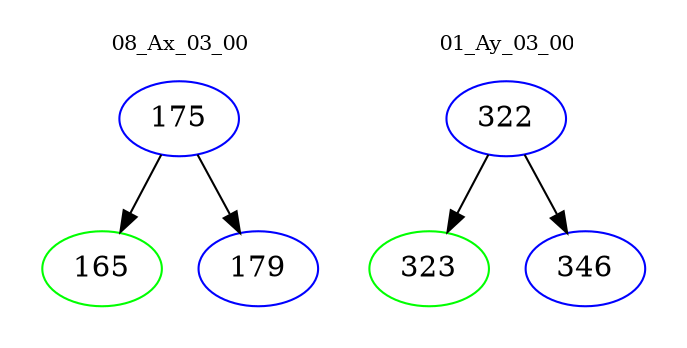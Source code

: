 digraph{
subgraph cluster_0 {
color = white
label = "08_Ax_03_00";
fontsize=10;
T0_175 [label="175", color="blue"]
T0_175 -> T0_165 [color="black"]
T0_165 [label="165", color="green"]
T0_175 -> T0_179 [color="black"]
T0_179 [label="179", color="blue"]
}
subgraph cluster_1 {
color = white
label = "01_Ay_03_00";
fontsize=10;
T1_322 [label="322", color="blue"]
T1_322 -> T1_323 [color="black"]
T1_323 [label="323", color="green"]
T1_322 -> T1_346 [color="black"]
T1_346 [label="346", color="blue"]
}
}
